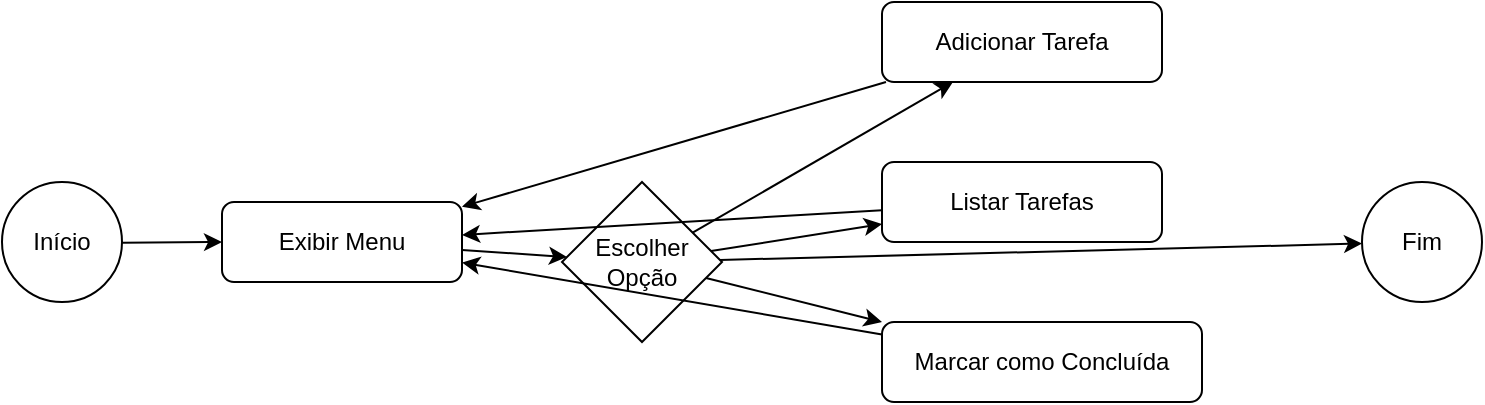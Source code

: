 <?xml version="1.0" encoding="UTF-8"?>
<mxfile>
  <diagram name="Gerenciar Tarefas Diárias" id="bpmn1">
    <mxGraphModel dx="1010" dy="600" grid="1" gridSize="10" guides="1" tooltips="1" connect="1" arrows="1" fold="1" page="1" pageScale="1" pageWidth="827" pageHeight="1169" math="0" shadow="0">
      <root>
        <mxCell id="0"/>
        <mxCell id="1" parent="0"/>

        <!-- Evento de Início -->
        <mxCell id="start" value="Início" style="ellipse;whiteSpace=wrap;html=1;aspect=fixed;" vertex="1" parent="1">
          <mxGeometry x="40" y="150" width="60" height="60" as="geometry"/>
        </mxCell>

        <!-- Exibir Menu -->
        <mxCell id="menu" value="Exibir Menu" style="rounded=1;whiteSpace=wrap;html=1;" vertex="1" parent="1">
          <mxGeometry x="150" y="160" width="120" height="40" as="geometry"/>
        </mxCell>

        <!-- Gateway (Escolher Opção) -->
        <mxCell id="gateway" value="Escolher Opção" style="rhombus;whiteSpace=wrap;html=1;" vertex="1" parent="1">
          <mxGeometry x="320" y="150" width="80" height="80" as="geometry"/>
        </mxCell>

        <!-- Adicionar Tarefa -->
        <mxCell id="add" value="Adicionar Tarefa" style="rounded=1;whiteSpace=wrap;html=1;" vertex="1" parent="1">
          <mxGeometry x="480" y="60" width="140" height="40" as="geometry"/>
        </mxCell>

        <!-- Listar Tarefas -->
        <mxCell id="list" value="Listar Tarefas" style="rounded=1;whiteSpace=wrap;html=1;" vertex="1" parent="1">
          <mxGeometry x="480" y="140" width="140" height="40" as="geometry"/>
        </mxCell>

        <!-- Marcar Tarefa -->
        <mxCell id="mark" value="Marcar como Concluída" style="rounded=1;whiteSpace=wrap;html=1;" vertex="1" parent="1">
          <mxGeometry x="480" y="220" width="160" height="40" as="geometry"/>
        </mxCell>

        <!-- Fim -->
        <mxCell id="end" value="Fim" style="ellipse;whiteSpace=wrap;html=1;aspect=fixed;" vertex="1" parent="1">
          <mxGeometry x="720" y="150" width="60" height="60" as="geometry"/>
        </mxCell>

        <!-- Conexões -->
        <mxCell id="edge1" edge="1" parent="1" source="start" target="menu">
          <mxGeometry relative="1" as="geometry"/>
        </mxCell>
        <mxCell id="edge2" edge="1" parent="1" source="menu" target="gateway">
          <mxGeometry relative="1" as="geometry"/>
        </mxCell>
        <mxCell id="edge3" edge="1" parent="1" source="gateway" target="add">
          <mxGeometry relative="1" as="geometry"/>
        </mxCell>
        <mxCell id="edge4" edge="1" parent="1" source="gateway" target="list">
          <mxGeometry relative="1" as="geometry"/>
        </mxCell>
        <mxCell id="edge5" edge="1" parent="1" source="gateway" target="mark">
          <mxGeometry relative="1" as="geometry"/>
        </mxCell>
        <mxCell id="edge6" edge="1" parent="1" source="gateway" target="end">
          <mxGeometry relative="1" as="geometry"/>
        </mxCell>

        <!-- Volta para o menu -->
        <mxCell id="edge7" edge="1" parent="1" source="add" target="menu">
          <mxGeometry relative="1" as="geometry"/>
        </mxCell>
        <mxCell id="edge8" edge="1" parent="1" source="list" target="menu">
          <mxGeometry relative="1" as="geometry"/>
        </mxCell>
        <mxCell id="edge9" edge="1" parent="1" source="mark" target="menu">
          <mxGeometry relative="1" as="geometry"/>
        </mxCell>

      </root>
    </mxGraphModel>
  </diagram>
</mxfile>
